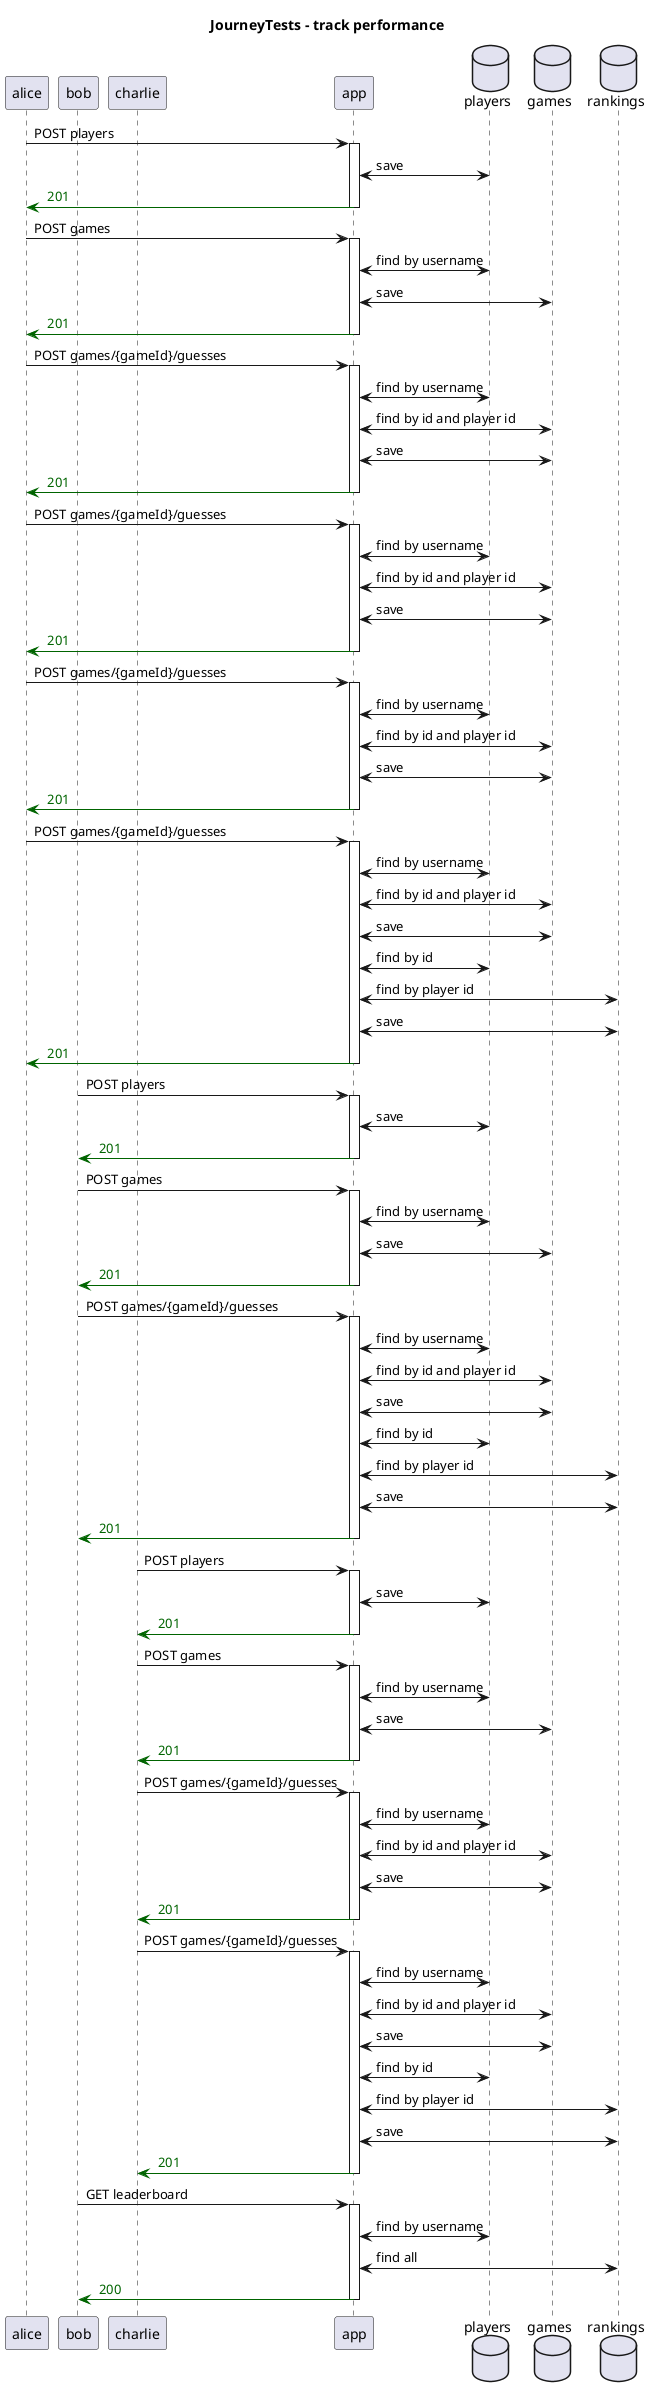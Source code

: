 @startuml
title JourneyTests - track performance
participant "alice"
participant "bob"
participant "charlie"
participant "app"
database "players"
database "games"
database "rankings"
"alice" -> "app": POST players
activate "app"
"app" <-> "players": save
"app" -[#DarkGreen]> "alice": <color:DarkGreen> 201 
deactivate "app"
"alice" -> "app": POST games
activate "app"
"app" <-> "players": find by username
"app" <-> "games": save
"app" -[#DarkGreen]> "alice": <color:DarkGreen> 201 
deactivate "app"
"alice" -> "app": POST games/{gameId}/guesses
activate "app"
"app" <-> "players": find by username
"app" <-> "games": find by id and player id
"app" <-> "games": save
"app" -[#DarkGreen]> "alice": <color:DarkGreen> 201 
deactivate "app"
"alice" -> "app": POST games/{gameId}/guesses
activate "app"
"app" <-> "players": find by username
"app" <-> "games": find by id and player id
"app" <-> "games": save
"app" -[#DarkGreen]> "alice": <color:DarkGreen> 201 
deactivate "app"
"alice" -> "app": POST games/{gameId}/guesses
activate "app"
"app" <-> "players": find by username
"app" <-> "games": find by id and player id
"app" <-> "games": save
"app" -[#DarkGreen]> "alice": <color:DarkGreen> 201 
deactivate "app"
"alice" -> "app": POST games/{gameId}/guesses
activate "app"
"app" <-> "players": find by username
"app" <-> "games": find by id and player id
"app" <-> "games": save
"app" <-> "players": find by id
"app" <-> "rankings": find by player id
"app" <-> "rankings": save
"app" -[#DarkGreen]> "alice": <color:DarkGreen> 201 
deactivate "app"
"bob" -> "app": POST players
activate "app"
"app" <-> "players": save
"app" -[#DarkGreen]> "bob": <color:DarkGreen> 201 
deactivate "app"
"bob" -> "app": POST games
activate "app"
"app" <-> "players": find by username
"app" <-> "games": save
"app" -[#DarkGreen]> "bob": <color:DarkGreen> 201 
deactivate "app"
"bob" -> "app": POST games/{gameId}/guesses
activate "app"
"app" <-> "players": find by username
"app" <-> "games": find by id and player id
"app" <-> "games": save
"app" <-> "players": find by id
"app" <-> "rankings": find by player id
"app" <-> "rankings": save
"app" -[#DarkGreen]> "bob": <color:DarkGreen> 201 
deactivate "app"
"charlie" -> "app": POST players
activate "app"
"app" <-> "players": save
"app" -[#DarkGreen]> "charlie": <color:DarkGreen> 201 
deactivate "app"
"charlie" -> "app": POST games
activate "app"
"app" <-> "players": find by username
"app" <-> "games": save
"app" -[#DarkGreen]> "charlie": <color:DarkGreen> 201 
deactivate "app"
"charlie" -> "app": POST games/{gameId}/guesses
activate "app"
"app" <-> "players": find by username
"app" <-> "games": find by id and player id
"app" <-> "games": save
"app" -[#DarkGreen]> "charlie": <color:DarkGreen> 201 
deactivate "app"
"charlie" -> "app": POST games/{gameId}/guesses
activate "app"
"app" <-> "players": find by username
"app" <-> "games": find by id and player id
"app" <-> "games": save
"app" <-> "players": find by id
"app" <-> "rankings": find by player id
"app" <-> "rankings": save
"app" -[#DarkGreen]> "charlie": <color:DarkGreen> 201 
deactivate "app"
"bob" -> "app": GET leaderboard
activate "app"
"app" <-> "players": find by username
"app" <-> "rankings": find all
"app" -[#DarkGreen]> "bob": <color:DarkGreen> 200 
deactivate "app"
@enduml